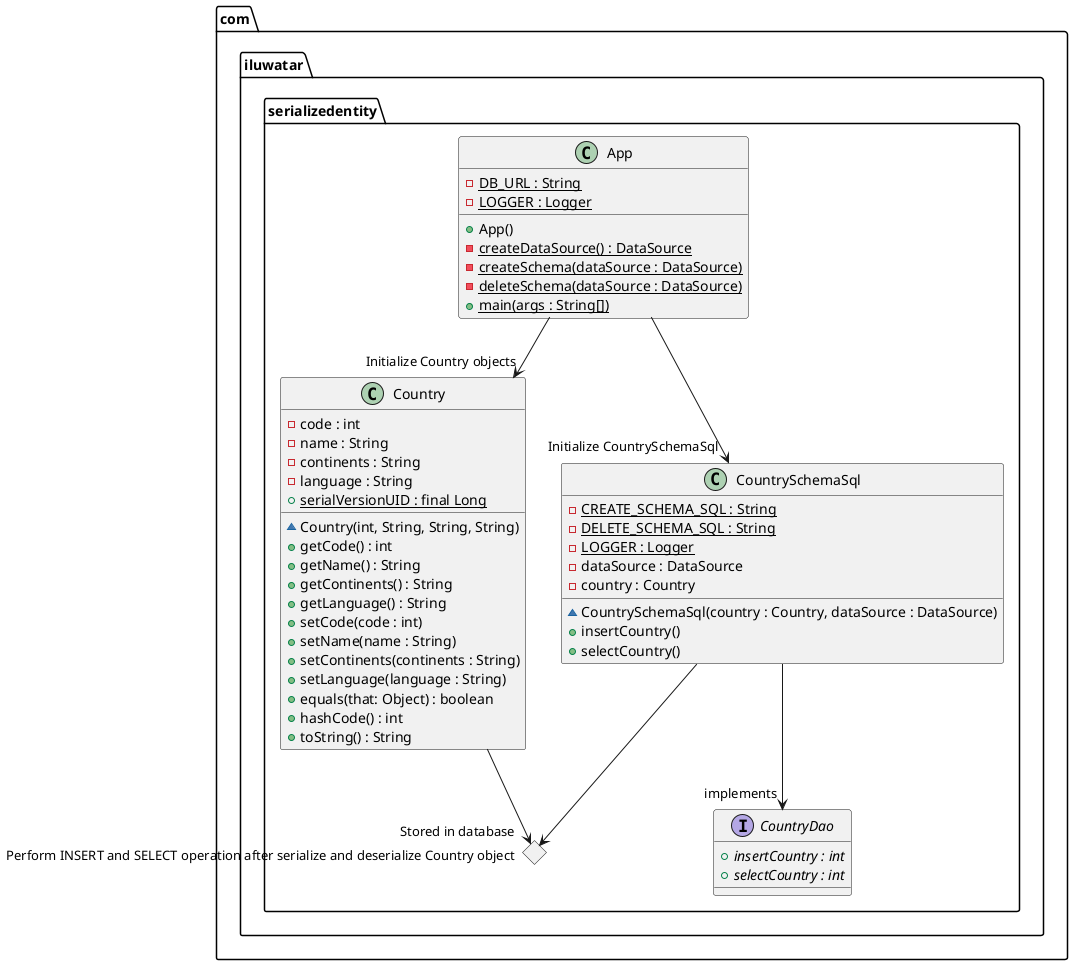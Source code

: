 @startuml
package com.iluwatar.serializedentity {
  class App {
      - DB_URL : String {static}
      - LOGGER : Logger {static}
      + App()
      - createDataSource() : DataSource {static}
      - createSchema(dataSource : DataSource) {static}
      - deleteSchema(dataSource : DataSource) {static}
      + main(args : String[]) {static}
  }

  class Country {
      - code : int
      - name : String
      - continents : String
      - language : String
      + serialVersionUID : final Long {static}
      ~Country(int, String, String, String)
      + getCode() : int
      + getName() : String
      + getContinents() : String
      + getLanguage() : String
      + setCode(code : int)
      + setName(name : String)
      + setContinents(continents : String)
      + setLanguage(language : String)
      + equals(that: Object) : boolean
      + hashCode() : int
      + toString() : String
  }

  interface CountryDao {
    + insertCountry : int {abstract}
    + selectCountry : int {abstract}
  }

  class CountrySchemaSql {
    - CREATE_SCHEMA_SQL : String {static}
    - DELETE_SCHEMA_SQL : String {static}
    - LOGGER : Logger {static}
    - dataSource : DataSource
    - country : Country
    ~ CountrySchemaSql(country : Country, dataSource : DataSource)
    + insertCountry()
    + selectCountry()
  }
  diamond h2db
}

App --> "Initialize Country objects" Country
App --> "Initialize CountrySchemaSql" CountrySchemaSql
CountrySchemaSql --> "implements" CountryDao
Country --> "Stored in database" h2db
CountrySchemaSql --> "Perform INSERT and SELECT operation after serialize and deserialize Country object" h2db
@enduml